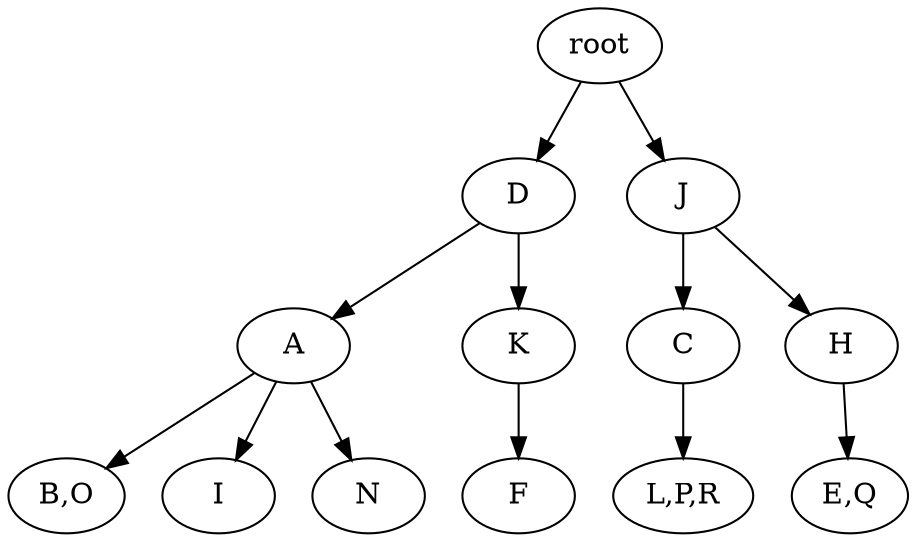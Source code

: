 strict digraph G {
	graph [name=G];
	0	 [label=root];
	7	 [label=D];
	0 -> 7;
	1	 [label=J];
	0 -> 1;
	9	 [label=A];
	12	 [label="B,O"];
	9 -> 12;
	14	 [label=I];
	9 -> 14;
	13	 [label=N];
	9 -> 13;
	3	 [label=C];
	6	 [label="L,P,R"];
	3 -> 6;
	7 -> 9;
	10	 [label=K];
	7 -> 10;
	5	 [label="E,Q"];
	2	 [label=H];
	2 -> 5;
	11	 [label=F];
	1 -> 3;
	1 -> 2;
	10 -> 11;
}
